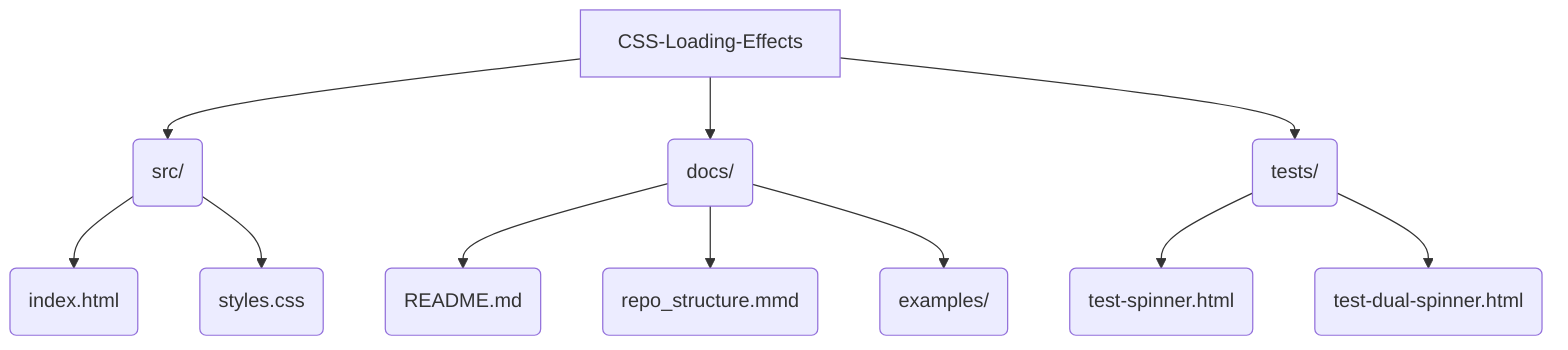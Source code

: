 graph TD
    A[CSS-Loading-Effects] --> B(src/)
    A --> C(docs/)
    A --> D(tests/)
    B --> B1(index.html)
    B --> B2(styles.css)
    C --> C1(README.md)
    C --> C2(repo_structure.mmd)
    C --> C3(examples/)
    D --> D1(test-spinner.html)
    D --> D2(test-dual-spinner.html)